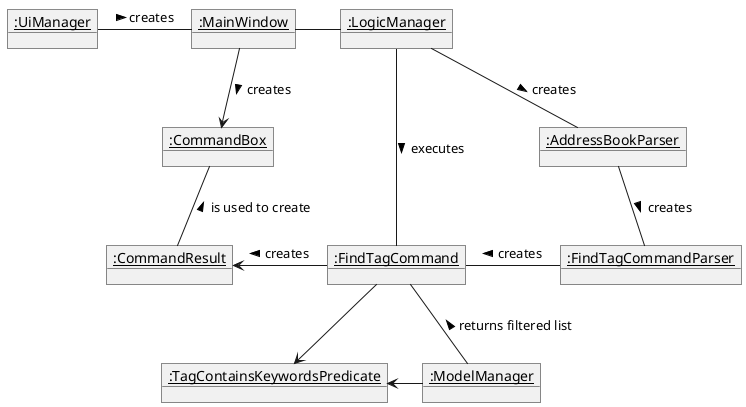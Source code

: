 @startuml
object "<u>:UiManager" as UiManager
object "<u>:MainWindow" as MainWindow
object "<u>:LogicManager" as LogicManager
object "<u>:AddressBookParser" as AddressBookParser
object "<u>:FindTagCommandParser" as FindTagCommandParser
object "<u>:FindTagCommand" as FindTagCommand
object "<u>:TagContainsKeywordsPredicate" as TagContainsKeywordsPredicate
object "<u>:ModelManager" as ModelManager
object "<u>:CommandBox" as CommandBox
object "<u>:CommandResult" as CommandResult

UiManager - MainWindow : creates >
MainWindow - LogicManager
LogicManager -- AddressBookParser : creates >
AddressBookParser -- FindTagCommandParser : creates >
FindTagCommand - FindTagCommandParser : creates <
FindTagCommand --> TagContainsKeywordsPredicate
FindTagCommand -- ModelManager : returns filtered list <
TagContainsKeywordsPredicate <- ModelManager
LogicManager -- FindTagCommand: executes >
CommandResult <- FindTagCommand : creates <
CommandBox -- CommandResult : is used to create <
MainWindow --> CommandBox : creates >
@enduml
